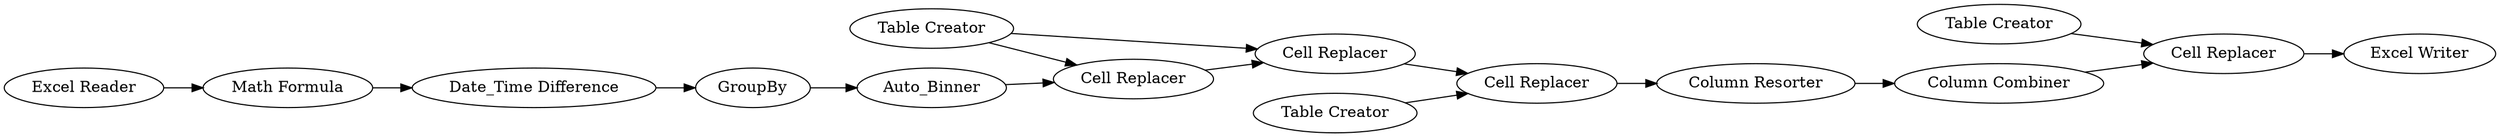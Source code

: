 digraph {
	12 -> 15
	16 -> 11
	7 -> 8
	14 -> 16
	4 -> 5
	1 -> 2
	8 -> 10
	15 -> 16
	3 -> 4
	9 -> 10
	5 -> 6
	7 -> 6
	2 -> 3
	10 -> 12
	6 -> 8
	5 [label=Auto_Binner]
	16 [label="Cell Replacer"]
	14 [label="Table Creator"]
	1 [label="Excel Reader"]
	7 [label="Table Creator"]
	9 [label="Table Creator"]
	11 [label="Excel Writer"]
	4 [label=GroupBy]
	6 [label="Cell Replacer"]
	8 [label="Cell Replacer"]
	15 [label="Column Combiner"]
	12 [label="Column Resorter"]
	3 [label="Date_Time Difference"]
	2 [label="Math Formula"]
	10 [label="Cell Replacer"]
	rankdir=LR
}
